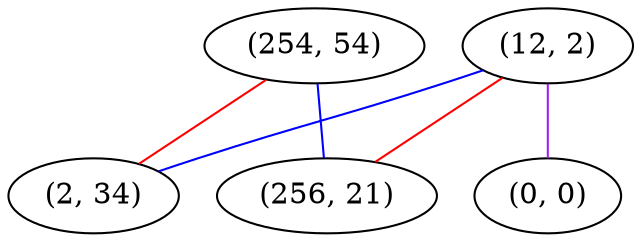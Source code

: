 graph "" {
"(12, 2)";
"(254, 54)";
"(256, 21)";
"(0, 0)";
"(2, 34)";
"(12, 2)" -- "(0, 0)"  [color=purple, key=0, weight=4];
"(12, 2)" -- "(256, 21)"  [color=red, key=0, weight=1];
"(12, 2)" -- "(2, 34)"  [color=blue, key=0, weight=3];
"(254, 54)" -- "(256, 21)"  [color=blue, key=0, weight=3];
"(254, 54)" -- "(2, 34)"  [color=red, key=0, weight=1];
}
